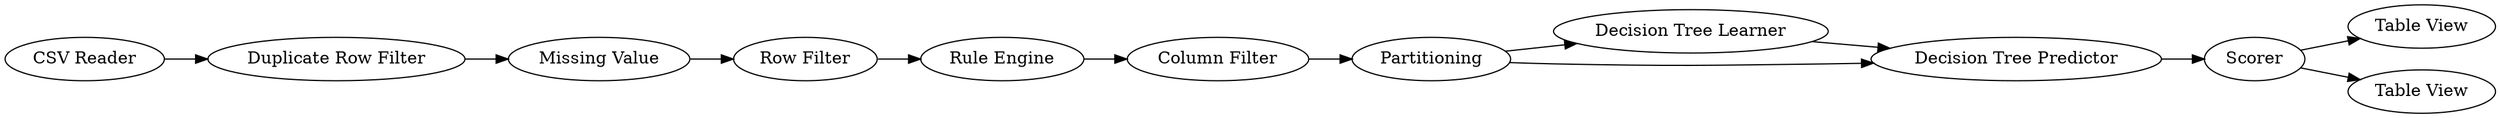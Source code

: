 digraph {
	7 -> 3
	4 -> 5
	12 -> 2
	3 -> 4
	3 -> 5
	1 -> 10
	2 -> 7
	5 -> 6
	11 -> 12
	6 -> 9
	10 -> 11
	6 -> 8
	5 [label="Decision Tree Predictor"]
	1 [label="CSV Reader"]
	7 [label="Column Filter"]
	9 [label="Table View"]
	11 [label="Missing Value"]
	4 [label="Decision Tree Learner"]
	6 [label=Scorer]
	8 [label="Table View"]
	12 [label="Row Filter"]
	3 [label=Partitioning]
	2 [label="Rule Engine"]
	10 [label="Duplicate Row Filter"]
	rankdir=LR
}
